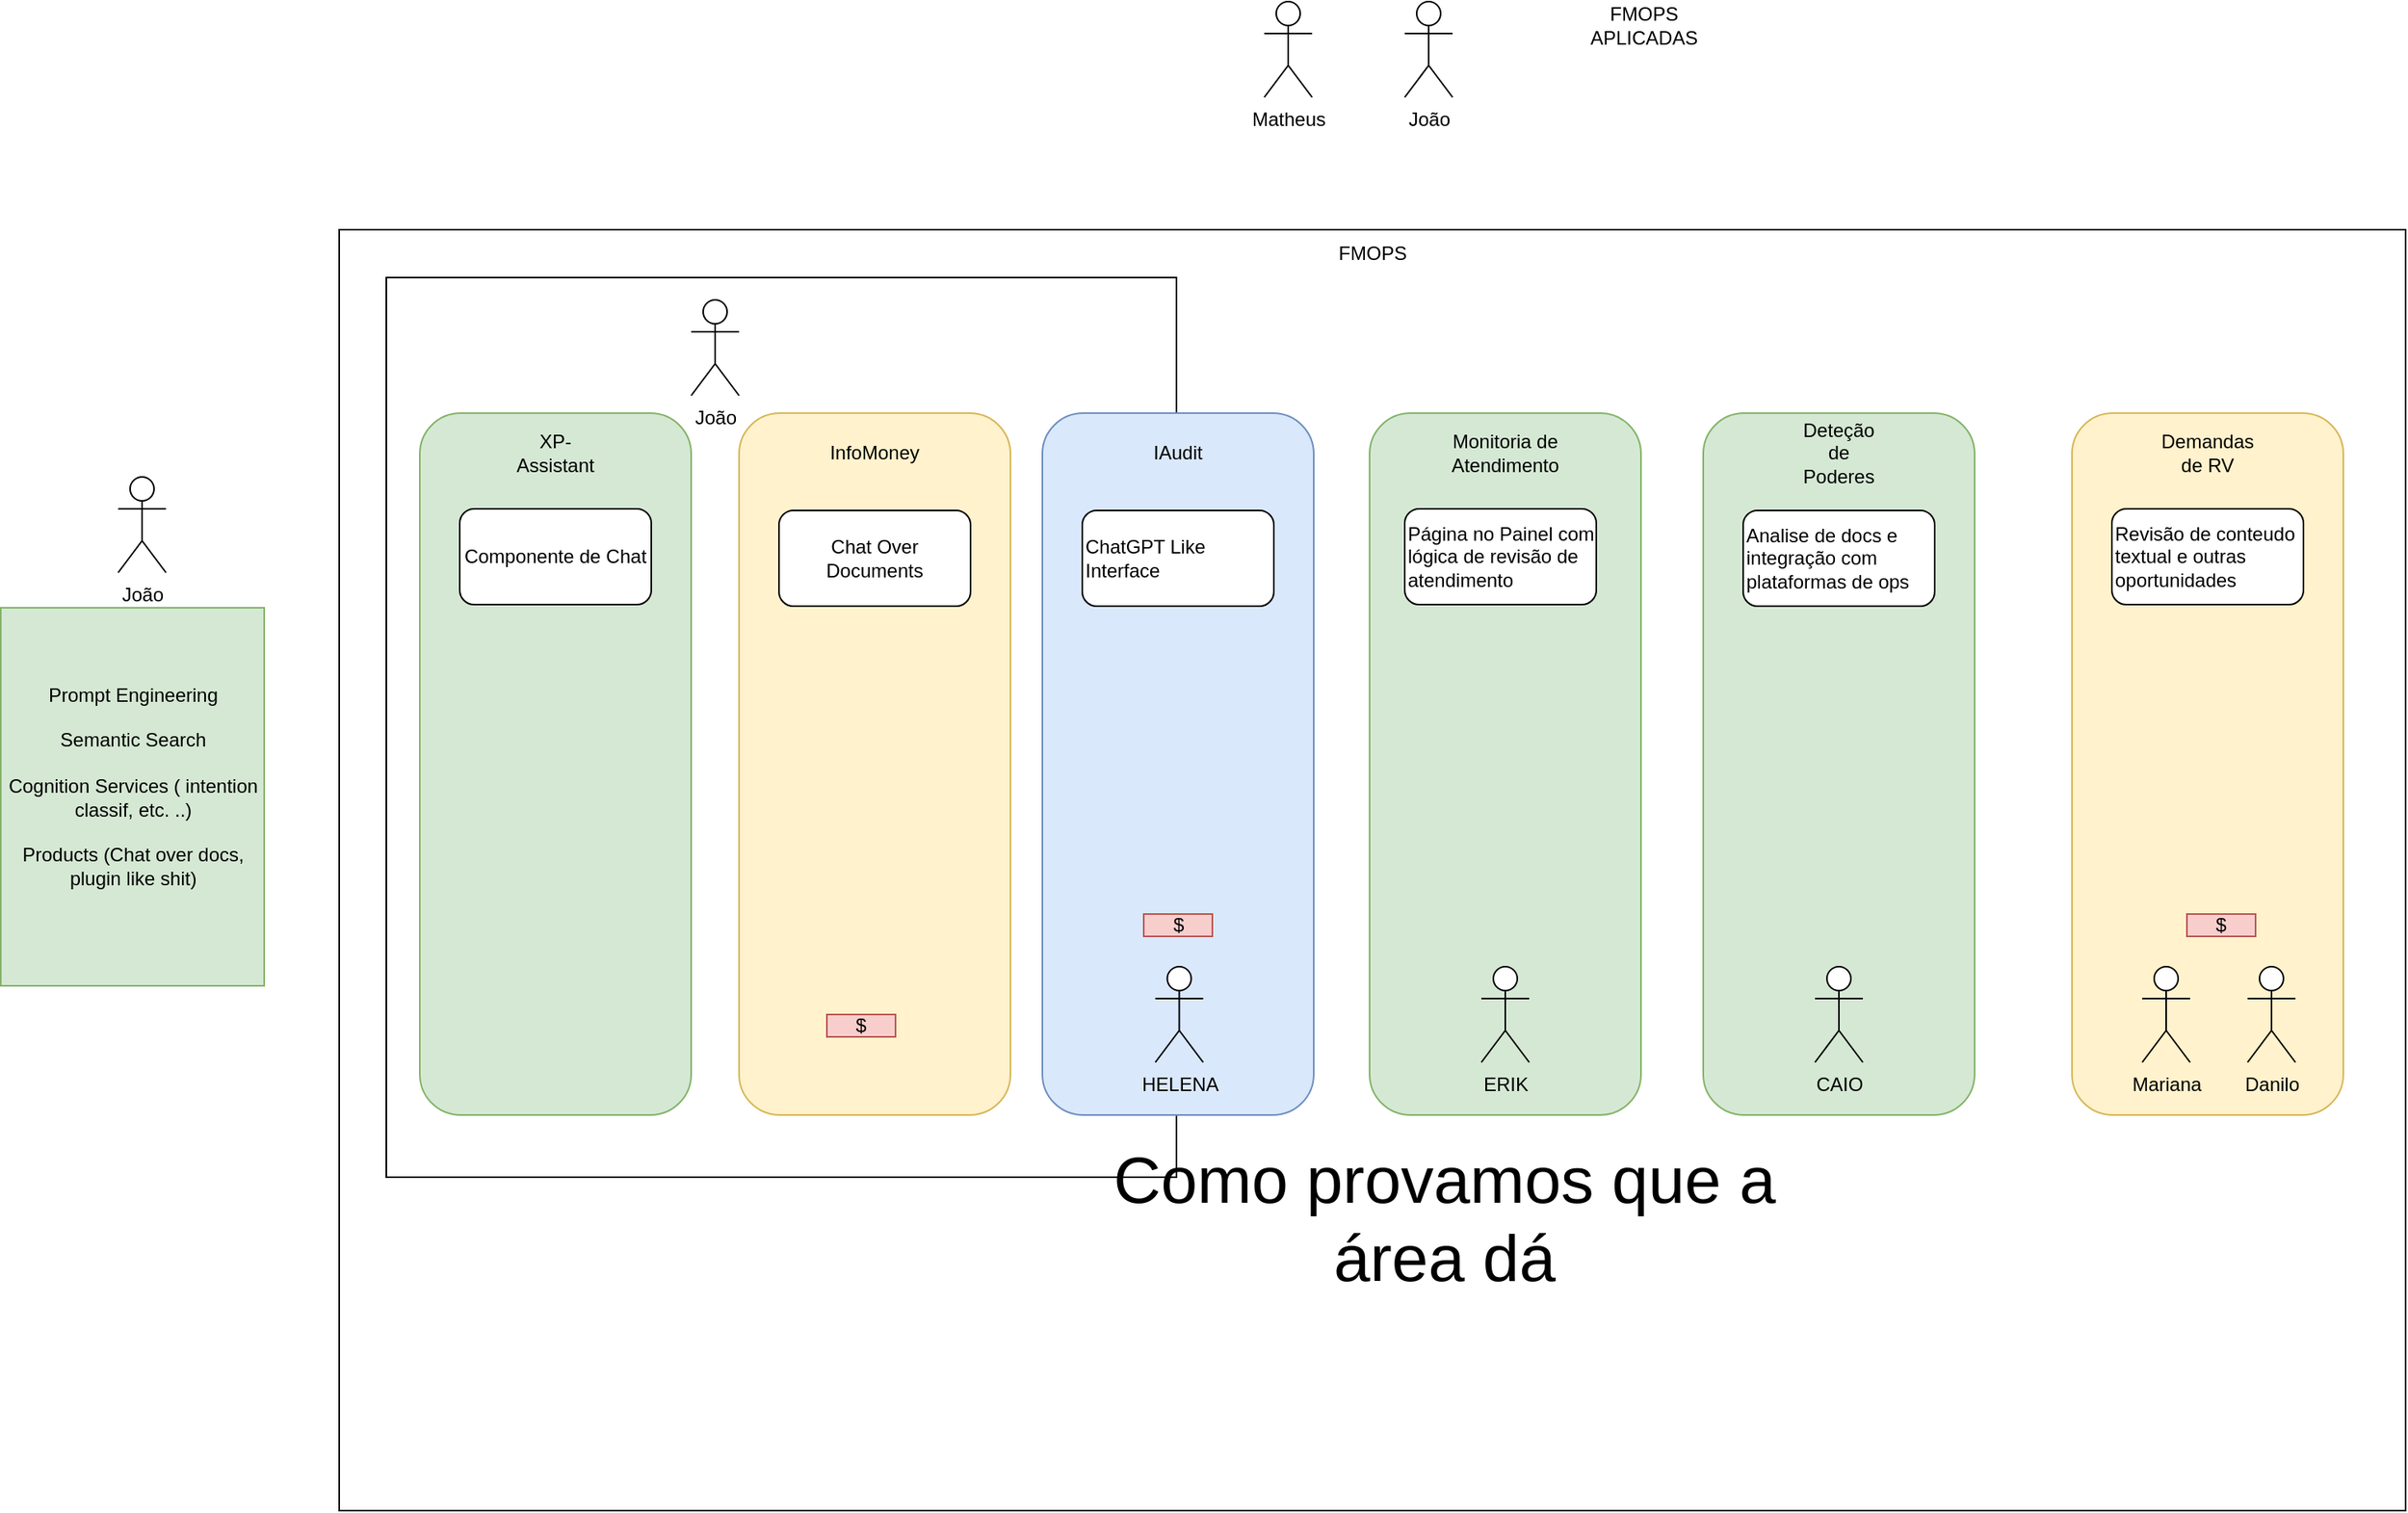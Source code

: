 <mxfile version="23.0.2" type="github">
  <diagram name="Página-1" id="efEFqAr3O1105GP9e4-D">
    <mxGraphModel dx="3050" dy="1055" grid="1" gridSize="11" guides="1" tooltips="1" connect="1" arrows="1" fold="1" page="1" pageScale="1" pageWidth="850" pageHeight="1100" math="0" shadow="0">
      <root>
        <mxCell id="0" />
        <mxCell id="1" parent="0" />
        <mxCell id="d0jZNbczPyZMRa8yv9AK-15" value="" style="rounded=0;whiteSpace=wrap;html=1;" vertex="1" parent="1">
          <mxGeometry x="179.5" y="165" width="1294.5" height="803" as="geometry" />
        </mxCell>
        <mxCell id="d0jZNbczPyZMRa8yv9AK-24" value="" style="rounded=0;whiteSpace=wrap;html=1;" vertex="1" parent="1">
          <mxGeometry x="209" y="195" width="495" height="564" as="geometry" />
        </mxCell>
        <mxCell id="d0jZNbczPyZMRa8yv9AK-4" value="Matheus" style="shape=umlActor;verticalLabelPosition=bottom;verticalAlign=top;html=1;outlineConnect=0;" vertex="1" parent="1">
          <mxGeometry x="759" y="22" width="30" height="60" as="geometry" />
        </mxCell>
        <mxCell id="d0jZNbczPyZMRa8yv9AK-6" value="" style="rounded=1;whiteSpace=wrap;html=1;fillColor=#d5e8d4;strokeColor=#82b366;" vertex="1" parent="1">
          <mxGeometry x="230" y="280" width="170" height="440" as="geometry" />
        </mxCell>
        <mxCell id="d0jZNbczPyZMRa8yv9AK-7" value="XP-Assistant" style="text;html=1;strokeColor=none;fillColor=none;align=center;verticalAlign=middle;whiteSpace=wrap;rounded=0;" vertex="1" parent="1">
          <mxGeometry x="285" y="290" width="60" height="30" as="geometry" />
        </mxCell>
        <mxCell id="d0jZNbczPyZMRa8yv9AK-8" value="" style="rounded=1;whiteSpace=wrap;html=1;fillColor=#fff2cc;strokeColor=#d6b656;" vertex="1" parent="1">
          <mxGeometry x="430" y="280" width="170" height="440" as="geometry" />
        </mxCell>
        <mxCell id="d0jZNbczPyZMRa8yv9AK-9" value="InfoMoney" style="text;html=1;strokeColor=none;fillColor=none;align=center;verticalAlign=middle;whiteSpace=wrap;rounded=0;" vertex="1" parent="1">
          <mxGeometry x="485" y="290" width="60" height="30" as="geometry" />
        </mxCell>
        <mxCell id="d0jZNbczPyZMRa8yv9AK-10" value="" style="rounded=1;whiteSpace=wrap;html=1;fillColor=#dae8fc;strokeColor=#6c8ebf;" vertex="1" parent="1">
          <mxGeometry x="620" y="280" width="170" height="440" as="geometry" />
        </mxCell>
        <mxCell id="d0jZNbczPyZMRa8yv9AK-11" value="IAudit" style="text;html=1;strokeColor=none;fillColor=none;align=center;verticalAlign=middle;whiteSpace=wrap;rounded=0;" vertex="1" parent="1">
          <mxGeometry x="675" y="290" width="60" height="30" as="geometry" />
        </mxCell>
        <mxCell id="d0jZNbczPyZMRa8yv9AK-12" value="Como provamos que a área dá $$$$ ?" style="text;html=1;strokeColor=none;fillColor=none;align=center;verticalAlign=middle;whiteSpace=wrap;rounded=0;fontSize=41;" vertex="1" parent="1">
          <mxGeometry x="620" y="803" width="504" height="145" as="geometry" />
        </mxCell>
        <mxCell id="d0jZNbczPyZMRa8yv9AK-13" value="Prompt Engineering&lt;br&gt;&lt;br&gt;Semantic Search&lt;br&gt;&lt;br&gt;Cognition Services ( intention classif, etc. ..)&lt;br&gt;&lt;br&gt;Products (Chat over docs, plugin like shit)&lt;br&gt;&lt;br&gt;" style="text;html=1;strokeColor=#82b366;fillColor=#d5e8d4;align=center;verticalAlign=middle;whiteSpace=wrap;rounded=0;" vertex="1" parent="1">
          <mxGeometry x="-32.5" y="402" width="165" height="237" as="geometry" />
        </mxCell>
        <mxCell id="d0jZNbczPyZMRa8yv9AK-16" value="Componente de Chat" style="rounded=1;whiteSpace=wrap;html=1;" vertex="1" parent="1">
          <mxGeometry x="255" y="340" width="120" height="60" as="geometry" />
        </mxCell>
        <mxCell id="d0jZNbczPyZMRa8yv9AK-17" value="Chat Over Documents" style="rounded=1;whiteSpace=wrap;html=1;" vertex="1" parent="1">
          <mxGeometry x="455" y="341" width="120" height="60" as="geometry" />
        </mxCell>
        <mxCell id="d0jZNbczPyZMRa8yv9AK-18" value="ChatGPT Like Interface" style="rounded=1;whiteSpace=wrap;html=1;align=left;" vertex="1" parent="1">
          <mxGeometry x="645" y="341" width="120" height="60" as="geometry" />
        </mxCell>
        <mxCell id="d0jZNbczPyZMRa8yv9AK-19" value="João" style="shape=umlActor;verticalLabelPosition=bottom;verticalAlign=top;html=1;outlineConnect=0;" vertex="1" parent="1">
          <mxGeometry x="41" y="320" width="30" height="60" as="geometry" />
        </mxCell>
        <mxCell id="d0jZNbczPyZMRa8yv9AK-20" value="João" style="shape=umlActor;verticalLabelPosition=bottom;verticalAlign=top;html=1;outlineConnect=0;" vertex="1" parent="1">
          <mxGeometry x="400" y="209" width="30" height="60" as="geometry" />
        </mxCell>
        <mxCell id="d0jZNbczPyZMRa8yv9AK-23" value="FMOPS" style="text;html=1;strokeColor=none;fillColor=none;align=center;verticalAlign=middle;whiteSpace=wrap;rounded=0;" vertex="1" parent="1">
          <mxGeometry x="796.75" y="165" width="60" height="30" as="geometry" />
        </mxCell>
        <mxCell id="d0jZNbczPyZMRa8yv9AK-25" value="HELENA" style="shape=umlActor;verticalLabelPosition=bottom;verticalAlign=top;html=1;outlineConnect=0;" vertex="1" parent="1">
          <mxGeometry x="690.75" y="627" width="30" height="60" as="geometry" />
        </mxCell>
        <mxCell id="d0jZNbczPyZMRa8yv9AK-26" value="HELENA" style="shape=umlActor;verticalLabelPosition=bottom;verticalAlign=top;html=1;outlineConnect=0;" vertex="1" parent="1">
          <mxGeometry x="914" y="627" width="30" height="60" as="geometry" />
        </mxCell>
        <mxCell id="d0jZNbczPyZMRa8yv9AK-29" value="" style="rounded=1;whiteSpace=wrap;html=1;fillColor=#d5e8d4;strokeColor=#82b366;" vertex="1" parent="1">
          <mxGeometry x="825" y="280" width="170" height="440" as="geometry" />
        </mxCell>
        <mxCell id="d0jZNbczPyZMRa8yv9AK-31" value="Caio" style="shape=umlActor;verticalLabelPosition=bottom;verticalAlign=top;html=1;outlineConnect=0;" vertex="1" parent="1">
          <mxGeometry x="1067" y="627" width="30" height="60" as="geometry" />
        </mxCell>
        <mxCell id="d0jZNbczPyZMRa8yv9AK-27" value="ERIK" style="shape=umlActor;verticalLabelPosition=bottom;verticalAlign=top;html=1;outlineConnect=0;" vertex="1" parent="1">
          <mxGeometry x="895" y="627" width="30" height="60" as="geometry" />
        </mxCell>
        <mxCell id="d0jZNbczPyZMRa8yv9AK-36" value="" style="rounded=1;whiteSpace=wrap;html=1;fillColor=#d5e8d4;strokeColor=#82b366;" vertex="1" parent="1">
          <mxGeometry x="1034" y="280" width="170" height="440" as="geometry" />
        </mxCell>
        <mxCell id="d0jZNbczPyZMRa8yv9AK-37" value="" style="rounded=1;whiteSpace=wrap;html=1;fillColor=#fff2cc;strokeColor=#d6b656;" vertex="1" parent="1">
          <mxGeometry x="1265" y="280" width="170" height="440" as="geometry" />
        </mxCell>
        <mxCell id="d0jZNbczPyZMRa8yv9AK-35" value="Danilo" style="shape=umlActor;verticalLabelPosition=bottom;verticalAlign=top;html=1;outlineConnect=0;" vertex="1" parent="1">
          <mxGeometry x="1375" y="627" width="30" height="60" as="geometry" />
        </mxCell>
        <mxCell id="d0jZNbczPyZMRa8yv9AK-34" value="Mariana" style="shape=umlActor;verticalLabelPosition=bottom;verticalAlign=top;html=1;outlineConnect=0;" vertex="1" parent="1">
          <mxGeometry x="1309" y="627" width="30" height="60" as="geometry" />
        </mxCell>
        <mxCell id="d0jZNbczPyZMRa8yv9AK-40" value="Monitoria de Atendimento" style="text;html=1;strokeColor=none;fillColor=none;align=center;verticalAlign=middle;whiteSpace=wrap;rounded=0;" vertex="1" parent="1">
          <mxGeometry x="880" y="290" width="60" height="30" as="geometry" />
        </mxCell>
        <mxCell id="d0jZNbczPyZMRa8yv9AK-41" value="Deteção de Poderes" style="text;html=1;strokeColor=none;fillColor=none;align=center;verticalAlign=middle;whiteSpace=wrap;rounded=0;" vertex="1" parent="1">
          <mxGeometry x="1089" y="290" width="60" height="30" as="geometry" />
        </mxCell>
        <mxCell id="d0jZNbczPyZMRa8yv9AK-42" value="Demandas de RV" style="text;html=1;strokeColor=none;fillColor=none;align=center;verticalAlign=middle;whiteSpace=wrap;rounded=0;" vertex="1" parent="1">
          <mxGeometry x="1320" y="290" width="60" height="30" as="geometry" />
        </mxCell>
        <mxCell id="d0jZNbczPyZMRa8yv9AK-43" value="Página no Painel com lógica de revisão de atendimento" style="rounded=1;whiteSpace=wrap;html=1;align=left;" vertex="1" parent="1">
          <mxGeometry x="847" y="340" width="120" height="60" as="geometry" />
        </mxCell>
        <mxCell id="d0jZNbczPyZMRa8yv9AK-44" value="Analise de docs e integração com plataformas de ops" style="rounded=1;whiteSpace=wrap;html=1;align=left;" vertex="1" parent="1">
          <mxGeometry x="1059" y="341" width="120" height="60" as="geometry" />
        </mxCell>
        <mxCell id="d0jZNbczPyZMRa8yv9AK-45" value="Revisão de conteudo textual e outras oportunidades" style="rounded=1;whiteSpace=wrap;html=1;align=left;" vertex="1" parent="1">
          <mxGeometry x="1290" y="340" width="120" height="60" as="geometry" />
        </mxCell>
        <mxCell id="d0jZNbczPyZMRa8yv9AK-46" value="CAIO" style="shape=umlActor;verticalLabelPosition=bottom;verticalAlign=top;html=1;outlineConnect=0;" vertex="1" parent="1">
          <mxGeometry x="1104" y="627" width="30" height="60" as="geometry" />
        </mxCell>
        <mxCell id="d0jZNbczPyZMRa8yv9AK-50" value="João" style="shape=umlActor;verticalLabelPosition=bottom;verticalAlign=top;html=1;outlineConnect=0;" vertex="1" parent="1">
          <mxGeometry x="847" y="22" width="30" height="60" as="geometry" />
        </mxCell>
        <mxCell id="d0jZNbczPyZMRa8yv9AK-51" value="FMOPS APLICADAS" style="text;html=1;strokeColor=none;fillColor=none;align=center;verticalAlign=middle;whiteSpace=wrap;rounded=0;" vertex="1" parent="1">
          <mxGeometry x="967" y="22" width="60" height="30" as="geometry" />
        </mxCell>
        <mxCell id="d0jZNbczPyZMRa8yv9AK-52" value="$" style="text;html=1;strokeColor=#b85450;fillColor=#f8cecc;align=center;verticalAlign=middle;whiteSpace=wrap;rounded=0;" vertex="1" parent="1">
          <mxGeometry x="485" y="657" width="43" height="14" as="geometry" />
        </mxCell>
        <mxCell id="d0jZNbczPyZMRa8yv9AK-53" value="$" style="text;html=1;strokeColor=#b85450;fillColor=#f8cecc;align=center;verticalAlign=middle;whiteSpace=wrap;rounded=0;" vertex="1" parent="1">
          <mxGeometry x="683.5" y="594" width="43" height="14" as="geometry" />
        </mxCell>
        <mxCell id="d0jZNbczPyZMRa8yv9AK-54" value="$" style="text;html=1;strokeColor=#b85450;fillColor=#f8cecc;align=center;verticalAlign=middle;whiteSpace=wrap;rounded=0;" vertex="1" parent="1">
          <mxGeometry x="1337" y="594" width="43" height="14" as="geometry" />
        </mxCell>
      </root>
    </mxGraphModel>
  </diagram>
</mxfile>
